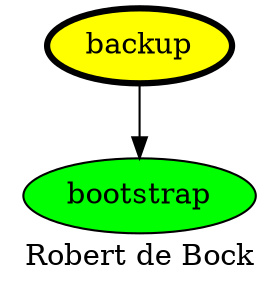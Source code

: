 digraph PhiloDilemma {
  label = "Robert de Bock" ;
  overlap=false
  {
    bootstrap [fillcolor=green style=filled]
    backup [fillcolor=yellow style=filled penwidth=3]
  }
  backup -> bootstrap
}
